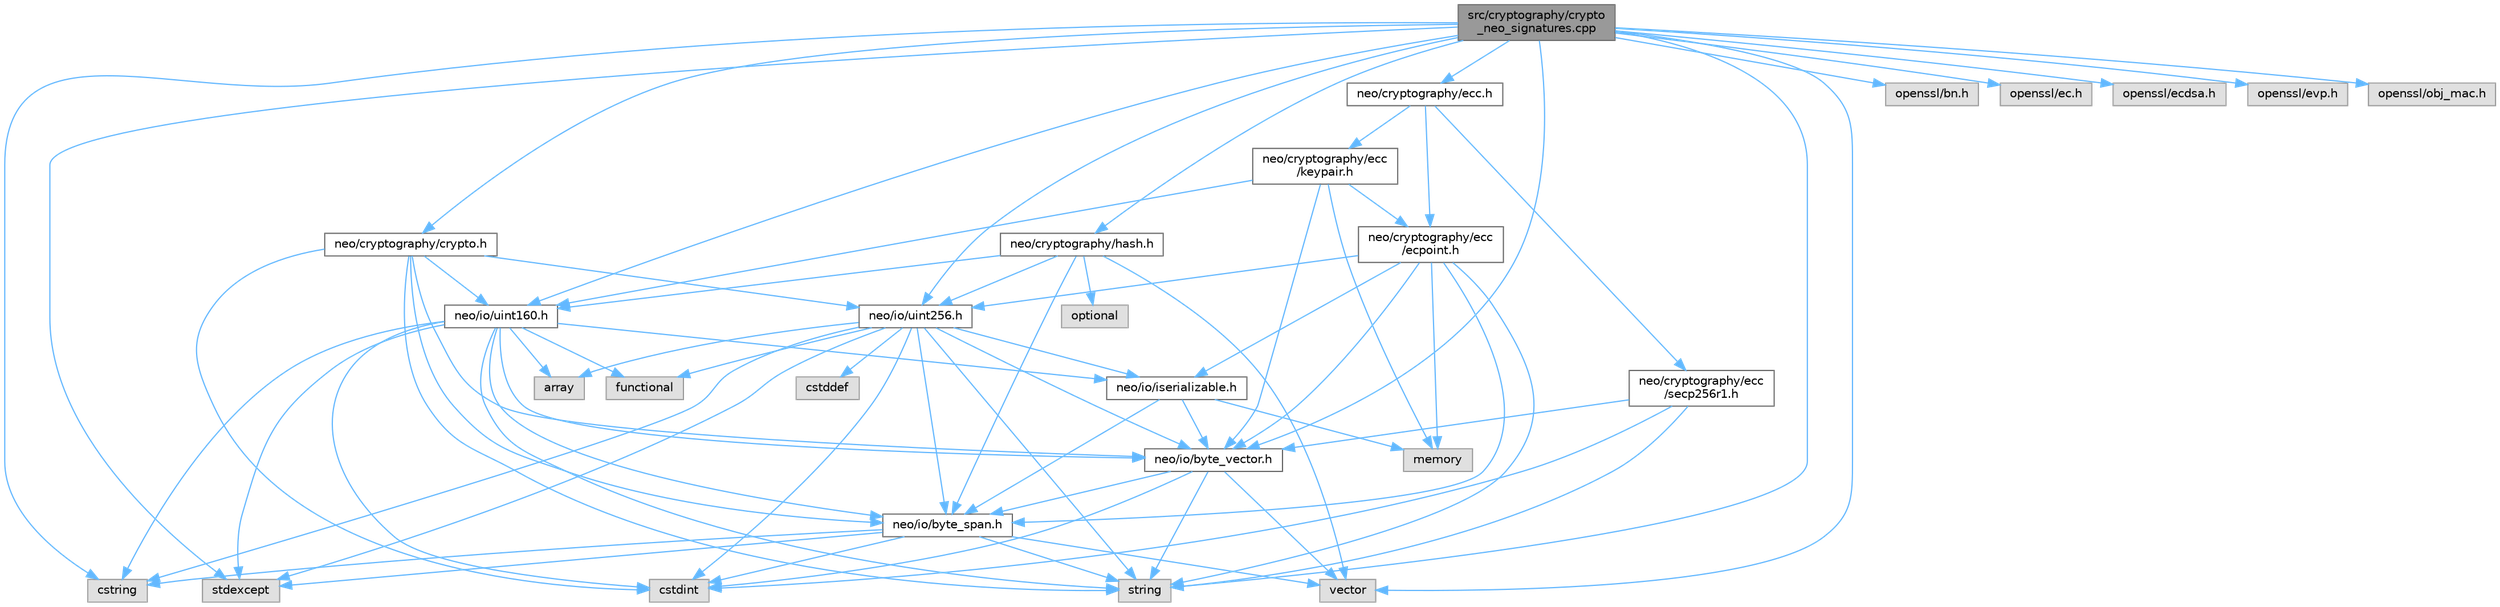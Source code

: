 digraph "src/cryptography/crypto_neo_signatures.cpp"
{
 // LATEX_PDF_SIZE
  bgcolor="transparent";
  edge [fontname=Helvetica,fontsize=10,labelfontname=Helvetica,labelfontsize=10];
  node [fontname=Helvetica,fontsize=10,shape=box,height=0.2,width=0.4];
  Node1 [id="Node000001",label="src/cryptography/crypto\l_neo_signatures.cpp",height=0.2,width=0.4,color="gray40", fillcolor="grey60", style="filled", fontcolor="black",tooltip=" "];
  Node1 -> Node2 [id="edge74_Node000001_Node000002",color="steelblue1",style="solid",tooltip=" "];
  Node2 [id="Node000002",label="neo/cryptography/crypto.h",height=0.2,width=0.4,color="grey40", fillcolor="white", style="filled",URL="$crypto_8h.html",tooltip=" "];
  Node2 -> Node3 [id="edge75_Node000002_Node000003",color="steelblue1",style="solid",tooltip=" "];
  Node3 [id="Node000003",label="neo/io/byte_span.h",height=0.2,width=0.4,color="grey40", fillcolor="white", style="filled",URL="$io_2byte__span_8h.html",tooltip=" "];
  Node3 -> Node4 [id="edge76_Node000003_Node000004",color="steelblue1",style="solid",tooltip=" "];
  Node4 [id="Node000004",label="cstdint",height=0.2,width=0.4,color="grey60", fillcolor="#E0E0E0", style="filled",tooltip=" "];
  Node3 -> Node5 [id="edge77_Node000003_Node000005",color="steelblue1",style="solid",tooltip=" "];
  Node5 [id="Node000005",label="cstring",height=0.2,width=0.4,color="grey60", fillcolor="#E0E0E0", style="filled",tooltip=" "];
  Node3 -> Node6 [id="edge78_Node000003_Node000006",color="steelblue1",style="solid",tooltip=" "];
  Node6 [id="Node000006",label="stdexcept",height=0.2,width=0.4,color="grey60", fillcolor="#E0E0E0", style="filled",tooltip=" "];
  Node3 -> Node7 [id="edge79_Node000003_Node000007",color="steelblue1",style="solid",tooltip=" "];
  Node7 [id="Node000007",label="string",height=0.2,width=0.4,color="grey60", fillcolor="#E0E0E0", style="filled",tooltip=" "];
  Node3 -> Node8 [id="edge80_Node000003_Node000008",color="steelblue1",style="solid",tooltip=" "];
  Node8 [id="Node000008",label="vector",height=0.2,width=0.4,color="grey60", fillcolor="#E0E0E0", style="filled",tooltip=" "];
  Node2 -> Node9 [id="edge81_Node000002_Node000009",color="steelblue1",style="solid",tooltip=" "];
  Node9 [id="Node000009",label="neo/io/byte_vector.h",height=0.2,width=0.4,color="grey40", fillcolor="white", style="filled",URL="$io_2byte__vector_8h.html",tooltip=" "];
  Node9 -> Node3 [id="edge82_Node000009_Node000003",color="steelblue1",style="solid",tooltip=" "];
  Node9 -> Node4 [id="edge83_Node000009_Node000004",color="steelblue1",style="solid",tooltip=" "];
  Node9 -> Node7 [id="edge84_Node000009_Node000007",color="steelblue1",style="solid",tooltip=" "];
  Node9 -> Node8 [id="edge85_Node000009_Node000008",color="steelblue1",style="solid",tooltip=" "];
  Node2 -> Node10 [id="edge86_Node000002_Node000010",color="steelblue1",style="solid",tooltip=" "];
  Node10 [id="Node000010",label="neo/io/uint160.h",height=0.2,width=0.4,color="grey40", fillcolor="white", style="filled",URL="$uint160_8h.html",tooltip=" "];
  Node10 -> Node3 [id="edge87_Node000010_Node000003",color="steelblue1",style="solid",tooltip=" "];
  Node10 -> Node9 [id="edge88_Node000010_Node000009",color="steelblue1",style="solid",tooltip=" "];
  Node10 -> Node11 [id="edge89_Node000010_Node000011",color="steelblue1",style="solid",tooltip=" "];
  Node11 [id="Node000011",label="neo/io/iserializable.h",height=0.2,width=0.4,color="grey40", fillcolor="white", style="filled",URL="$iserializable_8h.html",tooltip=" "];
  Node11 -> Node3 [id="edge90_Node000011_Node000003",color="steelblue1",style="solid",tooltip=" "];
  Node11 -> Node9 [id="edge91_Node000011_Node000009",color="steelblue1",style="solid",tooltip=" "];
  Node11 -> Node12 [id="edge92_Node000011_Node000012",color="steelblue1",style="solid",tooltip=" "];
  Node12 [id="Node000012",label="memory",height=0.2,width=0.4,color="grey60", fillcolor="#E0E0E0", style="filled",tooltip=" "];
  Node10 -> Node13 [id="edge93_Node000010_Node000013",color="steelblue1",style="solid",tooltip=" "];
  Node13 [id="Node000013",label="array",height=0.2,width=0.4,color="grey60", fillcolor="#E0E0E0", style="filled",tooltip=" "];
  Node10 -> Node4 [id="edge94_Node000010_Node000004",color="steelblue1",style="solid",tooltip=" "];
  Node10 -> Node5 [id="edge95_Node000010_Node000005",color="steelblue1",style="solid",tooltip=" "];
  Node10 -> Node14 [id="edge96_Node000010_Node000014",color="steelblue1",style="solid",tooltip=" "];
  Node14 [id="Node000014",label="functional",height=0.2,width=0.4,color="grey60", fillcolor="#E0E0E0", style="filled",tooltip=" "];
  Node10 -> Node6 [id="edge97_Node000010_Node000006",color="steelblue1",style="solid",tooltip=" "];
  Node10 -> Node7 [id="edge98_Node000010_Node000007",color="steelblue1",style="solid",tooltip=" "];
  Node2 -> Node15 [id="edge99_Node000002_Node000015",color="steelblue1",style="solid",tooltip=" "];
  Node15 [id="Node000015",label="neo/io/uint256.h",height=0.2,width=0.4,color="grey40", fillcolor="white", style="filled",URL="$uint256_8h.html",tooltip=" "];
  Node15 -> Node3 [id="edge100_Node000015_Node000003",color="steelblue1",style="solid",tooltip=" "];
  Node15 -> Node9 [id="edge101_Node000015_Node000009",color="steelblue1",style="solid",tooltip=" "];
  Node15 -> Node11 [id="edge102_Node000015_Node000011",color="steelblue1",style="solid",tooltip=" "];
  Node15 -> Node13 [id="edge103_Node000015_Node000013",color="steelblue1",style="solid",tooltip=" "];
  Node15 -> Node16 [id="edge104_Node000015_Node000016",color="steelblue1",style="solid",tooltip=" "];
  Node16 [id="Node000016",label="cstddef",height=0.2,width=0.4,color="grey60", fillcolor="#E0E0E0", style="filled",tooltip=" "];
  Node15 -> Node4 [id="edge105_Node000015_Node000004",color="steelblue1",style="solid",tooltip=" "];
  Node15 -> Node5 [id="edge106_Node000015_Node000005",color="steelblue1",style="solid",tooltip=" "];
  Node15 -> Node14 [id="edge107_Node000015_Node000014",color="steelblue1",style="solid",tooltip=" "];
  Node15 -> Node6 [id="edge108_Node000015_Node000006",color="steelblue1",style="solid",tooltip=" "];
  Node15 -> Node7 [id="edge109_Node000015_Node000007",color="steelblue1",style="solid",tooltip=" "];
  Node2 -> Node4 [id="edge110_Node000002_Node000004",color="steelblue1",style="solid",tooltip=" "];
  Node2 -> Node7 [id="edge111_Node000002_Node000007",color="steelblue1",style="solid",tooltip=" "];
  Node1 -> Node17 [id="edge112_Node000001_Node000017",color="steelblue1",style="solid",tooltip=" "];
  Node17 [id="Node000017",label="neo/cryptography/ecc.h",height=0.2,width=0.4,color="grey40", fillcolor="white", style="filled",URL="$ecc_8h.html",tooltip=" "];
  Node17 -> Node18 [id="edge113_Node000017_Node000018",color="steelblue1",style="solid",tooltip=" "];
  Node18 [id="Node000018",label="neo/cryptography/ecc\l/ecpoint.h",height=0.2,width=0.4,color="grey40", fillcolor="white", style="filled",URL="$ecpoint_8h.html",tooltip=" "];
  Node18 -> Node3 [id="edge114_Node000018_Node000003",color="steelblue1",style="solid",tooltip=" "];
  Node18 -> Node9 [id="edge115_Node000018_Node000009",color="steelblue1",style="solid",tooltip=" "];
  Node18 -> Node11 [id="edge116_Node000018_Node000011",color="steelblue1",style="solid",tooltip=" "];
  Node18 -> Node15 [id="edge117_Node000018_Node000015",color="steelblue1",style="solid",tooltip=" "];
  Node18 -> Node12 [id="edge118_Node000018_Node000012",color="steelblue1",style="solid",tooltip=" "];
  Node18 -> Node7 [id="edge119_Node000018_Node000007",color="steelblue1",style="solid",tooltip=" "];
  Node17 -> Node19 [id="edge120_Node000017_Node000019",color="steelblue1",style="solid",tooltip=" "];
  Node19 [id="Node000019",label="neo/cryptography/ecc\l/keypair.h",height=0.2,width=0.4,color="grey40", fillcolor="white", style="filled",URL="$keypair_8h.html",tooltip=" "];
  Node19 -> Node18 [id="edge121_Node000019_Node000018",color="steelblue1",style="solid",tooltip=" "];
  Node19 -> Node9 [id="edge122_Node000019_Node000009",color="steelblue1",style="solid",tooltip=" "];
  Node19 -> Node10 [id="edge123_Node000019_Node000010",color="steelblue1",style="solid",tooltip=" "];
  Node19 -> Node12 [id="edge124_Node000019_Node000012",color="steelblue1",style="solid",tooltip=" "];
  Node17 -> Node20 [id="edge125_Node000017_Node000020",color="steelblue1",style="solid",tooltip=" "];
  Node20 [id="Node000020",label="neo/cryptography/ecc\l/secp256r1.h",height=0.2,width=0.4,color="grey40", fillcolor="white", style="filled",URL="$secp256r1_8h.html",tooltip=" "];
  Node20 -> Node9 [id="edge126_Node000020_Node000009",color="steelblue1",style="solid",tooltip=" "];
  Node20 -> Node4 [id="edge127_Node000020_Node000004",color="steelblue1",style="solid",tooltip=" "];
  Node20 -> Node7 [id="edge128_Node000020_Node000007",color="steelblue1",style="solid",tooltip=" "];
  Node1 -> Node21 [id="edge129_Node000001_Node000021",color="steelblue1",style="solid",tooltip=" "];
  Node21 [id="Node000021",label="neo/cryptography/hash.h",height=0.2,width=0.4,color="grey40", fillcolor="white", style="filled",URL="$hash_8h.html",tooltip=" "];
  Node21 -> Node3 [id="edge130_Node000021_Node000003",color="steelblue1",style="solid",tooltip=" "];
  Node21 -> Node10 [id="edge131_Node000021_Node000010",color="steelblue1",style="solid",tooltip=" "];
  Node21 -> Node15 [id="edge132_Node000021_Node000015",color="steelblue1",style="solid",tooltip=" "];
  Node21 -> Node22 [id="edge133_Node000021_Node000022",color="steelblue1",style="solid",tooltip=" "];
  Node22 [id="Node000022",label="optional",height=0.2,width=0.4,color="grey60", fillcolor="#E0E0E0", style="filled",tooltip=" "];
  Node21 -> Node8 [id="edge134_Node000021_Node000008",color="steelblue1",style="solid",tooltip=" "];
  Node1 -> Node9 [id="edge135_Node000001_Node000009",color="steelblue1",style="solid",tooltip=" "];
  Node1 -> Node10 [id="edge136_Node000001_Node000010",color="steelblue1",style="solid",tooltip=" "];
  Node1 -> Node15 [id="edge137_Node000001_Node000015",color="steelblue1",style="solid",tooltip=" "];
  Node1 -> Node23 [id="edge138_Node000001_Node000023",color="steelblue1",style="solid",tooltip=" "];
  Node23 [id="Node000023",label="openssl/bn.h",height=0.2,width=0.4,color="grey60", fillcolor="#E0E0E0", style="filled",tooltip=" "];
  Node1 -> Node24 [id="edge139_Node000001_Node000024",color="steelblue1",style="solid",tooltip=" "];
  Node24 [id="Node000024",label="openssl/ec.h",height=0.2,width=0.4,color="grey60", fillcolor="#E0E0E0", style="filled",tooltip=" "];
  Node1 -> Node25 [id="edge140_Node000001_Node000025",color="steelblue1",style="solid",tooltip=" "];
  Node25 [id="Node000025",label="openssl/ecdsa.h",height=0.2,width=0.4,color="grey60", fillcolor="#E0E0E0", style="filled",tooltip=" "];
  Node1 -> Node26 [id="edge141_Node000001_Node000026",color="steelblue1",style="solid",tooltip=" "];
  Node26 [id="Node000026",label="openssl/evp.h",height=0.2,width=0.4,color="grey60", fillcolor="#E0E0E0", style="filled",tooltip=" "];
  Node1 -> Node27 [id="edge142_Node000001_Node000027",color="steelblue1",style="solid",tooltip=" "];
  Node27 [id="Node000027",label="openssl/obj_mac.h",height=0.2,width=0.4,color="grey60", fillcolor="#E0E0E0", style="filled",tooltip=" "];
  Node1 -> Node5 [id="edge143_Node000001_Node000005",color="steelblue1",style="solid",tooltip=" "];
  Node1 -> Node6 [id="edge144_Node000001_Node000006",color="steelblue1",style="solid",tooltip=" "];
  Node1 -> Node7 [id="edge145_Node000001_Node000007",color="steelblue1",style="solid",tooltip=" "];
  Node1 -> Node8 [id="edge146_Node000001_Node000008",color="steelblue1",style="solid",tooltip=" "];
}
